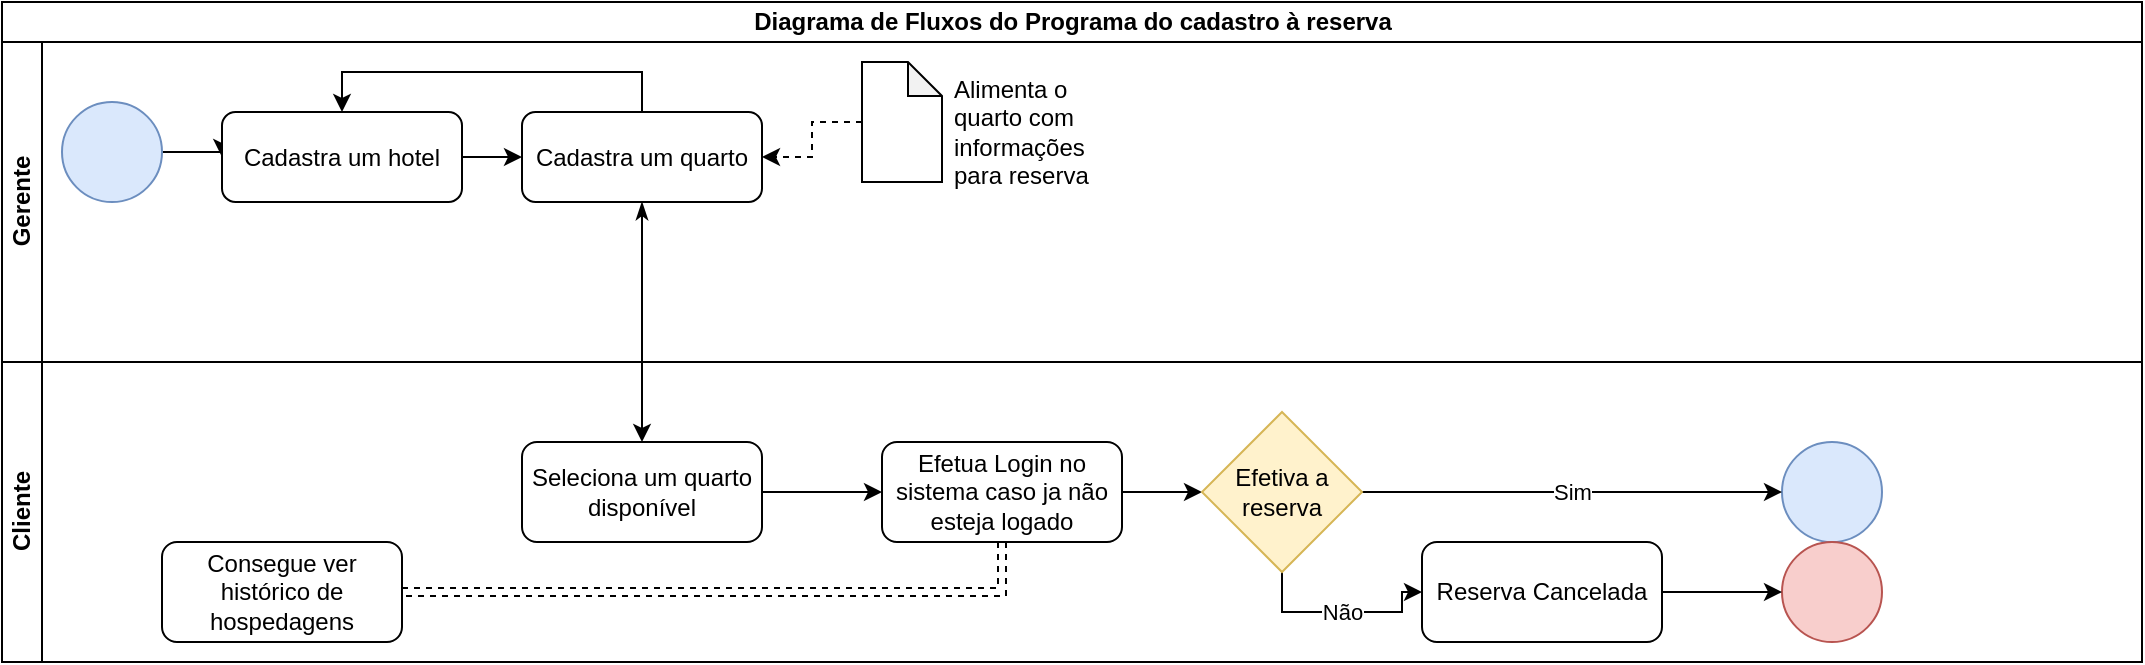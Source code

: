 <mxfile version="21.8.2" type="github">
  <diagram id="C5RBs43oDa-KdzZeNtuy" name="Page-1">
    <mxGraphModel dx="794" dy="742" grid="1" gridSize="10" guides="1" tooltips="1" connect="1" arrows="1" fold="1" page="1" pageScale="1" pageWidth="827" pageHeight="1169" math="0" shadow="0">
      <root>
        <mxCell id="WIyWlLk6GJQsqaUBKTNV-0" />
        <mxCell id="WIyWlLk6GJQsqaUBKTNV-1" parent="WIyWlLk6GJQsqaUBKTNV-0" />
        <mxCell id="8ld63nV8x0DAU4LqRC4Y-2" value="Diagrama de Fluxos do Programa do cadastro à reserva" style="swimlane;childLayout=stackLayout;resizeParent=1;resizeParentMax=0;horizontal=1;startSize=20;horizontalStack=0;html=1;" vertex="1" parent="WIyWlLk6GJQsqaUBKTNV-1">
          <mxGeometry x="70" y="80" width="1070" height="330" as="geometry" />
        </mxCell>
        <mxCell id="8ld63nV8x0DAU4LqRC4Y-3" value="Gerente" style="swimlane;startSize=20;horizontal=0;html=1;" vertex="1" parent="8ld63nV8x0DAU4LqRC4Y-2">
          <mxGeometry y="20" width="1070" height="160" as="geometry" />
        </mxCell>
        <mxCell id="8ld63nV8x0DAU4LqRC4Y-12" style="edgeStyle=orthogonalEdgeStyle;rounded=0;orthogonalLoop=1;jettySize=auto;html=1;exitX=1;exitY=0.5;exitDx=0;exitDy=0;entryX=0;entryY=0.5;entryDx=0;entryDy=0;" edge="1" parent="8ld63nV8x0DAU4LqRC4Y-3" source="8ld63nV8x0DAU4LqRC4Y-6" target="8ld63nV8x0DAU4LqRC4Y-7">
          <mxGeometry relative="1" as="geometry" />
        </mxCell>
        <mxCell id="8ld63nV8x0DAU4LqRC4Y-6" value="" style="ellipse;whiteSpace=wrap;html=1;aspect=fixed;fillColor=#dae8fc;strokeColor=#6c8ebf;" vertex="1" parent="8ld63nV8x0DAU4LqRC4Y-3">
          <mxGeometry x="30" y="30" width="50" height="50" as="geometry" />
        </mxCell>
        <mxCell id="8ld63nV8x0DAU4LqRC4Y-13" style="edgeStyle=orthogonalEdgeStyle;rounded=0;orthogonalLoop=1;jettySize=auto;html=1;exitX=1;exitY=0.5;exitDx=0;exitDy=0;entryX=0;entryY=0.5;entryDx=0;entryDy=0;" edge="1" parent="8ld63nV8x0DAU4LqRC4Y-3" source="8ld63nV8x0DAU4LqRC4Y-7" target="8ld63nV8x0DAU4LqRC4Y-8">
          <mxGeometry relative="1" as="geometry" />
        </mxCell>
        <mxCell id="8ld63nV8x0DAU4LqRC4Y-7" value="Cadastra um hotel" style="rounded=1;whiteSpace=wrap;html=1;fontSize=12;glass=0;strokeWidth=1;shadow=0;" vertex="1" parent="8ld63nV8x0DAU4LqRC4Y-3">
          <mxGeometry x="110" y="35" width="120" height="45" as="geometry" />
        </mxCell>
        <mxCell id="8ld63nV8x0DAU4LqRC4Y-23" style="edgeStyle=orthogonalEdgeStyle;rounded=0;orthogonalLoop=1;jettySize=auto;html=1;exitX=0.5;exitY=0;exitDx=0;exitDy=0;entryX=0.5;entryY=0;entryDx=0;entryDy=0;" edge="1" parent="8ld63nV8x0DAU4LqRC4Y-3" source="8ld63nV8x0DAU4LqRC4Y-8" target="8ld63nV8x0DAU4LqRC4Y-7">
          <mxGeometry relative="1" as="geometry" />
        </mxCell>
        <mxCell id="8ld63nV8x0DAU4LqRC4Y-8" value="Cadastra um quarto" style="rounded=1;whiteSpace=wrap;html=1;fontSize=12;glass=0;strokeWidth=1;shadow=0;" vertex="1" parent="8ld63nV8x0DAU4LqRC4Y-3">
          <mxGeometry x="260" y="35" width="120" height="45" as="geometry" />
        </mxCell>
        <mxCell id="8ld63nV8x0DAU4LqRC4Y-16" style="edgeStyle=orthogonalEdgeStyle;rounded=0;orthogonalLoop=1;jettySize=auto;html=1;exitX=0;exitY=0.5;exitDx=0;exitDy=0;exitPerimeter=0;entryX=1;entryY=0.5;entryDx=0;entryDy=0;dashed=1;" edge="1" parent="8ld63nV8x0DAU4LqRC4Y-3" source="8ld63nV8x0DAU4LqRC4Y-14" target="8ld63nV8x0DAU4LqRC4Y-8">
          <mxGeometry relative="1" as="geometry" />
        </mxCell>
        <mxCell id="8ld63nV8x0DAU4LqRC4Y-14" value="" style="shape=note;whiteSpace=wrap;html=1;backgroundOutline=1;darkOpacity=0.05;size=17;" vertex="1" parent="8ld63nV8x0DAU4LqRC4Y-3">
          <mxGeometry x="430" y="10" width="40" height="60" as="geometry" />
        </mxCell>
        <mxCell id="8ld63nV8x0DAU4LqRC4Y-18" value="Alimenta o quarto com informações para reserva" style="text;strokeColor=none;fillColor=none;align=left;verticalAlign=middle;spacingLeft=4;spacingRight=4;overflow=hidden;points=[[0,0.5],[1,0.5]];portConstraint=eastwest;rotatable=0;whiteSpace=wrap;html=1;" vertex="1" parent="8ld63nV8x0DAU4LqRC4Y-3">
          <mxGeometry x="470" y="10" width="80" height="70" as="geometry" />
        </mxCell>
        <mxCell id="8ld63nV8x0DAU4LqRC4Y-24" style="edgeStyle=orthogonalEdgeStyle;rounded=0;orthogonalLoop=1;jettySize=auto;html=1;exitX=0.5;exitY=1;exitDx=0;exitDy=0;entryX=0.5;entryY=0;entryDx=0;entryDy=0;startArrow=classicThin;startFill=1;" edge="1" parent="8ld63nV8x0DAU4LqRC4Y-2" source="8ld63nV8x0DAU4LqRC4Y-8" target="8ld63nV8x0DAU4LqRC4Y-19">
          <mxGeometry relative="1" as="geometry" />
        </mxCell>
        <mxCell id="8ld63nV8x0DAU4LqRC4Y-4" value="Cliente" style="swimlane;startSize=20;horizontal=0;html=1;" vertex="1" parent="8ld63nV8x0DAU4LqRC4Y-2">
          <mxGeometry y="180" width="1070" height="150" as="geometry" />
        </mxCell>
        <mxCell id="8ld63nV8x0DAU4LqRC4Y-25" style="edgeStyle=orthogonalEdgeStyle;rounded=0;orthogonalLoop=1;jettySize=auto;html=1;exitX=1;exitY=0.5;exitDx=0;exitDy=0;entryX=0;entryY=0.5;entryDx=0;entryDy=0;" edge="1" parent="8ld63nV8x0DAU4LqRC4Y-4" source="8ld63nV8x0DAU4LqRC4Y-19" target="8ld63nV8x0DAU4LqRC4Y-20">
          <mxGeometry relative="1" as="geometry" />
        </mxCell>
        <mxCell id="8ld63nV8x0DAU4LqRC4Y-19" value="Seleciona um quarto disponível" style="rounded=1;whiteSpace=wrap;html=1;fontSize=12;glass=0;strokeWidth=1;shadow=0;" vertex="1" parent="8ld63nV8x0DAU4LqRC4Y-4">
          <mxGeometry x="260" y="40" width="120" height="50" as="geometry" />
        </mxCell>
        <mxCell id="8ld63nV8x0DAU4LqRC4Y-26" style="edgeStyle=orthogonalEdgeStyle;rounded=0;orthogonalLoop=1;jettySize=auto;html=1;exitX=1;exitY=0.5;exitDx=0;exitDy=0;entryX=0;entryY=0.5;entryDx=0;entryDy=0;" edge="1" parent="8ld63nV8x0DAU4LqRC4Y-4" source="8ld63nV8x0DAU4LqRC4Y-20">
          <mxGeometry relative="1" as="geometry">
            <mxPoint x="600" y="65" as="targetPoint" />
          </mxGeometry>
        </mxCell>
        <mxCell id="8ld63nV8x0DAU4LqRC4Y-20" value="Efetua Login no sistema caso ja não esteja logado" style="rounded=1;whiteSpace=wrap;html=1;fontSize=12;glass=0;strokeWidth=1;shadow=0;" vertex="1" parent="8ld63nV8x0DAU4LqRC4Y-4">
          <mxGeometry x="440" y="40" width="120" height="50" as="geometry" />
        </mxCell>
        <mxCell id="8ld63nV8x0DAU4LqRC4Y-27" value="" style="ellipse;whiteSpace=wrap;html=1;aspect=fixed;fillColor=#dae8fc;strokeColor=#6c8ebf;" vertex="1" parent="8ld63nV8x0DAU4LqRC4Y-4">
          <mxGeometry x="890" y="40" width="50" height="50" as="geometry" />
        </mxCell>
        <mxCell id="8ld63nV8x0DAU4LqRC4Y-30" value="Sim" style="edgeStyle=orthogonalEdgeStyle;rounded=0;orthogonalLoop=1;jettySize=auto;html=1;exitX=1;exitY=0.5;exitDx=0;exitDy=0;entryX=0;entryY=0.5;entryDx=0;entryDy=0;strokeColor=default;" edge="1" parent="8ld63nV8x0DAU4LqRC4Y-4" source="8ld63nV8x0DAU4LqRC4Y-28" target="8ld63nV8x0DAU4LqRC4Y-27">
          <mxGeometry relative="1" as="geometry" />
        </mxCell>
        <mxCell id="8ld63nV8x0DAU4LqRC4Y-37" value="Não" style="edgeStyle=orthogonalEdgeStyle;rounded=0;orthogonalLoop=1;jettySize=auto;html=1;exitX=0.5;exitY=1;exitDx=0;exitDy=0;entryX=0;entryY=0.5;entryDx=0;entryDy=0;" edge="1" parent="8ld63nV8x0DAU4LqRC4Y-4" source="8ld63nV8x0DAU4LqRC4Y-28" target="8ld63nV8x0DAU4LqRC4Y-34">
          <mxGeometry relative="1" as="geometry" />
        </mxCell>
        <mxCell id="8ld63nV8x0DAU4LqRC4Y-28" value="Efetiva a reserva" style="rhombus;whiteSpace=wrap;html=1;fillColor=#fff2cc;strokeColor=#d6b656;" vertex="1" parent="8ld63nV8x0DAU4LqRC4Y-4">
          <mxGeometry x="600" y="25" width="80" height="80" as="geometry" />
        </mxCell>
        <mxCell id="8ld63nV8x0DAU4LqRC4Y-33" value="" style="ellipse;whiteSpace=wrap;html=1;aspect=fixed;fillColor=#f8cecc;strokeColor=#b85450;" vertex="1" parent="8ld63nV8x0DAU4LqRC4Y-4">
          <mxGeometry x="890" y="90" width="50" height="50" as="geometry" />
        </mxCell>
        <mxCell id="8ld63nV8x0DAU4LqRC4Y-36" style="edgeStyle=orthogonalEdgeStyle;rounded=0;orthogonalLoop=1;jettySize=auto;html=1;exitX=1;exitY=0.5;exitDx=0;exitDy=0;entryX=0;entryY=0.5;entryDx=0;entryDy=0;" edge="1" parent="8ld63nV8x0DAU4LqRC4Y-4" source="8ld63nV8x0DAU4LqRC4Y-34" target="8ld63nV8x0DAU4LqRC4Y-33">
          <mxGeometry relative="1" as="geometry" />
        </mxCell>
        <mxCell id="8ld63nV8x0DAU4LqRC4Y-34" value="Reserva Cancelada" style="rounded=1;whiteSpace=wrap;html=1;fontSize=12;glass=0;strokeWidth=1;shadow=0;" vertex="1" parent="8ld63nV8x0DAU4LqRC4Y-4">
          <mxGeometry x="710" y="90" width="120" height="50" as="geometry" />
        </mxCell>
        <mxCell id="8ld63nV8x0DAU4LqRC4Y-39" style="edgeStyle=orthogonalEdgeStyle;rounded=0;orthogonalLoop=1;jettySize=auto;html=1;exitX=1;exitY=0.5;exitDx=0;exitDy=0;entryX=0.5;entryY=1;entryDx=0;entryDy=0;endArrow=classic;endFill=1;jumpStyle=none;dashed=1;shape=link;" edge="1" parent="8ld63nV8x0DAU4LqRC4Y-4" source="8ld63nV8x0DAU4LqRC4Y-38" target="8ld63nV8x0DAU4LqRC4Y-20">
          <mxGeometry relative="1" as="geometry" />
        </mxCell>
        <mxCell id="8ld63nV8x0DAU4LqRC4Y-38" value="Consegue ver histórico de hospedagens" style="rounded=1;whiteSpace=wrap;html=1;fontSize=12;glass=0;strokeWidth=1;shadow=0;" vertex="1" parent="8ld63nV8x0DAU4LqRC4Y-4">
          <mxGeometry x="80" y="90" width="120" height="50" as="geometry" />
        </mxCell>
      </root>
    </mxGraphModel>
  </diagram>
</mxfile>
